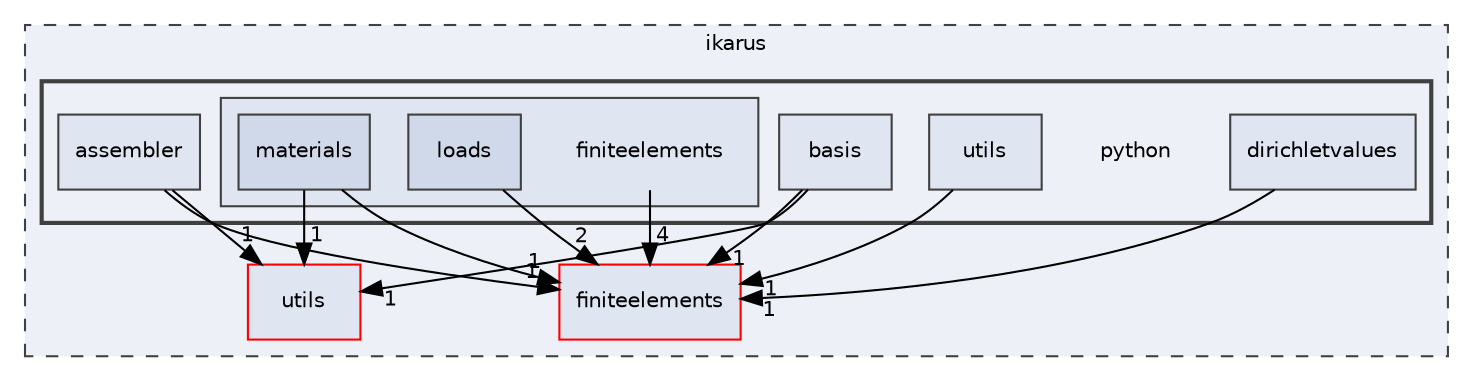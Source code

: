 digraph "python"
{
 // LATEX_PDF_SIZE
  edge [fontname="Helvetica",fontsize="10",labelfontname="Helvetica",labelfontsize="10"];
  node [fontname="Helvetica",fontsize="10",shape=record];
  compound=true
  subgraph clusterdir_5bec9ec6c6b8ab3f2f9d60d2ff21ed81 {
    graph [ bgcolor="#edf0f7", pencolor="grey25", style="filled,dashed,", label="ikarus", fontname="Helvetica", fontsize="10", URL="dir_5bec9ec6c6b8ab3f2f9d60d2ff21ed81.html"]
  dir_36505a9bfb81f81ed7a4e794d4cf597e [shape=box, label="utils", style="filled,", fillcolor="#dfe5f1", color="red", URL="dir_36505a9bfb81f81ed7a4e794d4cf597e.html"];
  dir_f5e28093cb075fb92f2345f7d8607df6 [shape=box, label="finiteelements", style="filled,", fillcolor="#dfe5f1", color="red", URL="dir_f5e28093cb075fb92f2345f7d8607df6.html"];
  subgraph clusterdir_6063e92d97cad5a47908d6a96069b24d {
    graph [ bgcolor="#edf0f7", pencolor="grey25", style="filled,bold,", label="", fontname="Helvetica", fontsize="10", URL="dir_6063e92d97cad5a47908d6a96069b24d.html"]
    dir_6063e92d97cad5a47908d6a96069b24d [shape=plaintext, label="python"];
  dir_2eacd46bb6575c3620b10a673993bd91 [shape=box, label="assembler", style="filled,", fillcolor="#dfe5f1", color="grey25", URL="dir_2eacd46bb6575c3620b10a673993bd91.html"];
  dir_58d0c8a3c72390da3e9fe9328fead302 [shape=box, label="basis", style="filled,", fillcolor="#dfe5f1", color="grey25", URL="dir_58d0c8a3c72390da3e9fe9328fead302.html"];
  dir_10d62307decb192620fe32f94ec04635 [shape=box, label="dirichletvalues", style="filled,", fillcolor="#dfe5f1", color="grey25", URL="dir_10d62307decb192620fe32f94ec04635.html"];
  subgraph clusterdir_3f77d910b8992c2715464d60b82eb4e5 {
    graph [ bgcolor="#dfe5f1", pencolor="grey25", style="filled,", label="", fontname="Helvetica", fontsize="10", URL="dir_3f77d910b8992c2715464d60b82eb4e5.html"]
    dir_3f77d910b8992c2715464d60b82eb4e5 [shape=plaintext, label="finiteelements"];
  dir_c7b8a1b1f3a03a2f9f2c98a714ac9649 [shape=box, label="loads", style="filled,", fillcolor="#d0d9ea", color="grey25", URL="dir_c7b8a1b1f3a03a2f9f2c98a714ac9649.html"];
  dir_1033b2e4d5e569ff29fa5cd78683f3e8 [shape=box, label="materials", style="filled,", fillcolor="#d0d9ea", color="grey25", URL="dir_1033b2e4d5e569ff29fa5cd78683f3e8.html"];
  }
  dir_afe0d1ab0c4a41ee8553ea61e92b67bf [shape=box, label="utils", style="filled,", fillcolor="#dfe5f1", color="grey25", URL="dir_afe0d1ab0c4a41ee8553ea61e92b67bf.html"];
  }
  }
  dir_2eacd46bb6575c3620b10a673993bd91->dir_36505a9bfb81f81ed7a4e794d4cf597e [headlabel="1", labeldistance=1.5 headhref="dir_000001_000029.html"];
  dir_2eacd46bb6575c3620b10a673993bd91->dir_f5e28093cb075fb92f2345f7d8607df6 [headlabel="1", labeldistance=1.5 headhref="dir_000001_000011.html"];
  dir_58d0c8a3c72390da3e9fe9328fead302->dir_36505a9bfb81f81ed7a4e794d4cf597e [headlabel="1", labeldistance=1.5 headhref="dir_000003_000029.html"];
  dir_58d0c8a3c72390da3e9fe9328fead302->dir_f5e28093cb075fb92f2345f7d8607df6 [headlabel="1", labeldistance=1.5 headhref="dir_000003_000011.html"];
  dir_10d62307decb192620fe32f94ec04635->dir_f5e28093cb075fb92f2345f7d8607df6 [headlabel="1", labeldistance=1.5 headhref="dir_000005_000011.html"];
  dir_3f77d910b8992c2715464d60b82eb4e5->dir_f5e28093cb075fb92f2345f7d8607df6 [headlabel="4", labeldistance=1.5 headhref="dir_000012_000011.html"];
  dir_c7b8a1b1f3a03a2f9f2c98a714ac9649->dir_f5e28093cb075fb92f2345f7d8607df6 [headlabel="2", labeldistance=1.5 headhref="dir_000019_000011.html"];
  dir_1033b2e4d5e569ff29fa5cd78683f3e8->dir_36505a9bfb81f81ed7a4e794d4cf597e [headlabel="1", labeldistance=1.5 headhref="dir_000021_000029.html"];
  dir_1033b2e4d5e569ff29fa5cd78683f3e8->dir_f5e28093cb075fb92f2345f7d8607df6 [headlabel="1", labeldistance=1.5 headhref="dir_000021_000011.html"];
  dir_afe0d1ab0c4a41ee8553ea61e92b67bf->dir_f5e28093cb075fb92f2345f7d8607df6 [headlabel="1", labeldistance=1.5 headhref="dir_000028_000011.html"];
}
